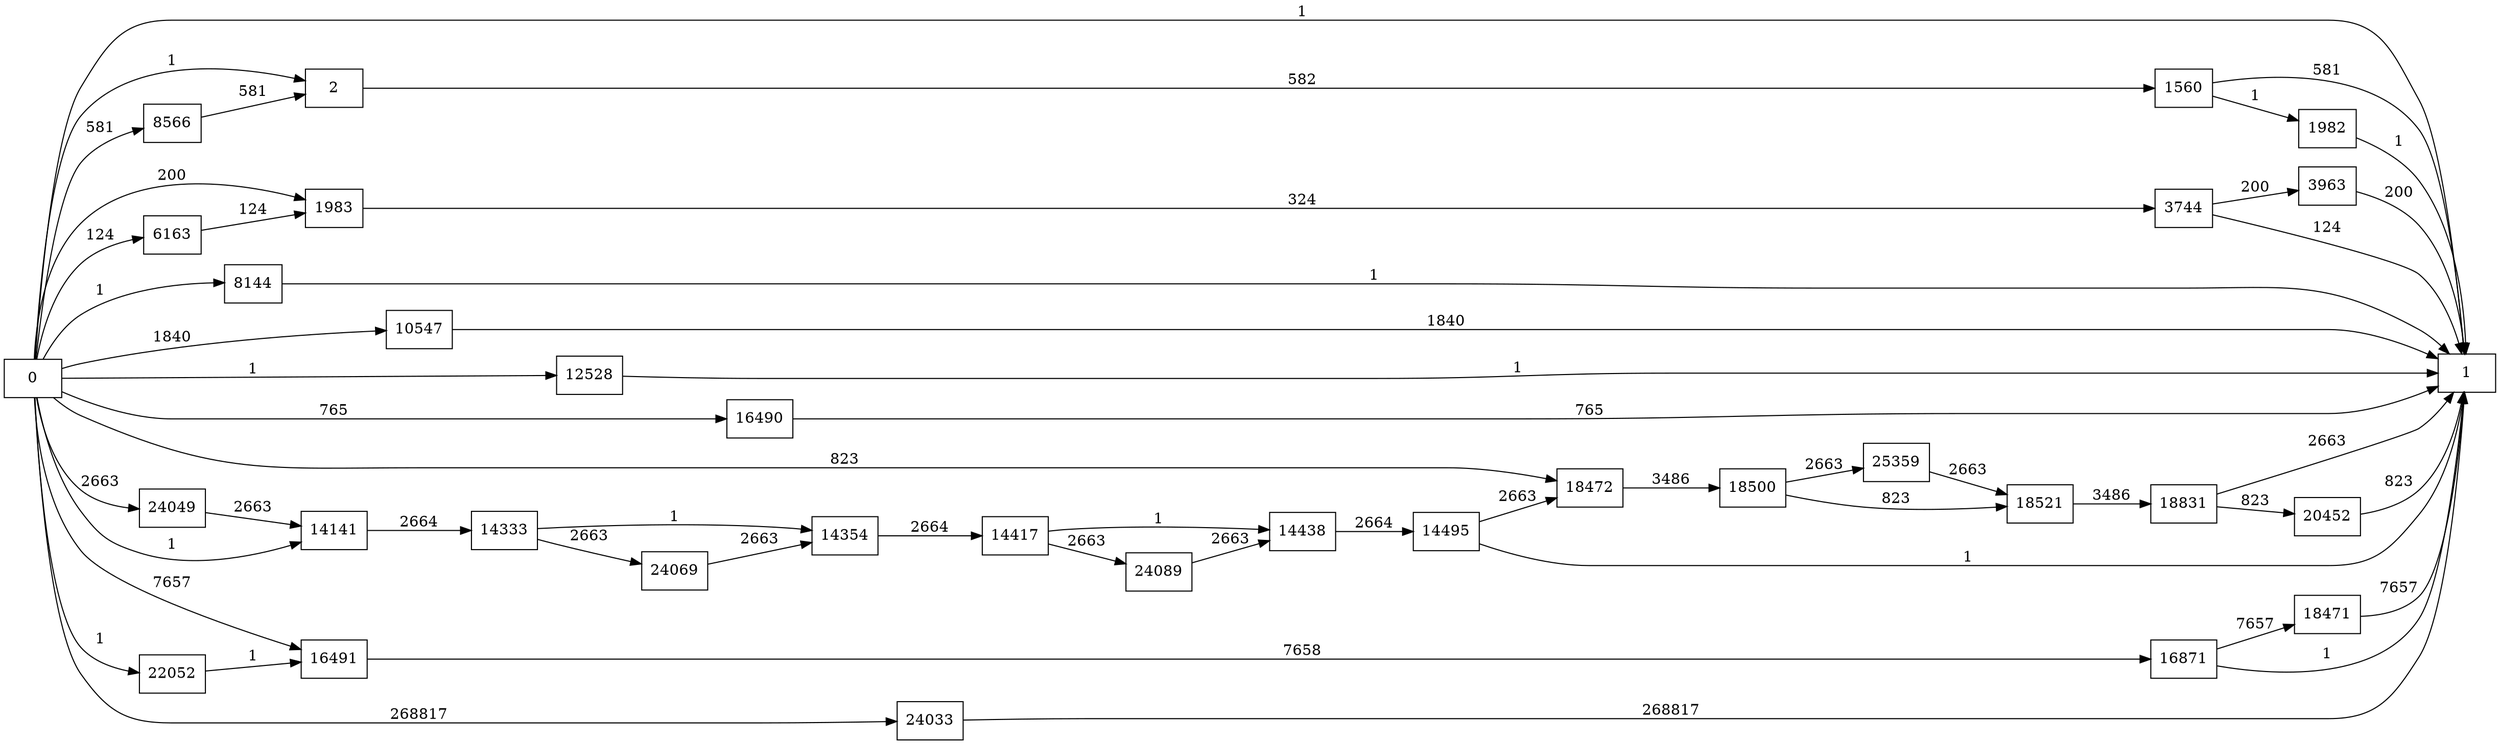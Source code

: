 digraph {
	graph [rankdir=LR]
	node [shape=rectangle]
	2 -> 1560 [label=582]
	1560 -> 1 [label=581]
	1560 -> 1982 [label=1]
	1982 -> 1 [label=1]
	1983 -> 3744 [label=324]
	3744 -> 1 [label=124]
	3744 -> 3963 [label=200]
	3963 -> 1 [label=200]
	6163 -> 1983 [label=124]
	8144 -> 1 [label=1]
	8566 -> 2 [label=581]
	10547 -> 1 [label=1840]
	12528 -> 1 [label=1]
	14141 -> 14333 [label=2664]
	14333 -> 14354 [label=1]
	14333 -> 24069 [label=2663]
	14354 -> 14417 [label=2664]
	14417 -> 14438 [label=1]
	14417 -> 24089 [label=2663]
	14438 -> 14495 [label=2664]
	14495 -> 1 [label=1]
	14495 -> 18472 [label=2663]
	16490 -> 1 [label=765]
	16491 -> 16871 [label=7658]
	16871 -> 1 [label=1]
	16871 -> 18471 [label=7657]
	18471 -> 1 [label=7657]
	18472 -> 18500 [label=3486]
	18500 -> 18521 [label=823]
	18500 -> 25359 [label=2663]
	18521 -> 18831 [label=3486]
	18831 -> 1 [label=2663]
	18831 -> 20452 [label=823]
	20452 -> 1 [label=823]
	22052 -> 16491 [label=1]
	24033 -> 1 [label=268817]
	24049 -> 14141 [label=2663]
	24069 -> 14354 [label=2663]
	24089 -> 14438 [label=2663]
	25359 -> 18521 [label=2663]
	0 -> 2 [label=1]
	0 -> 1983 [label=200]
	0 -> 16491 [label=7657]
	0 -> 18472 [label=823]
	0 -> 1 [label=1]
	0 -> 6163 [label=124]
	0 -> 8144 [label=1]
	0 -> 8566 [label=581]
	0 -> 10547 [label=1840]
	0 -> 12528 [label=1]
	0 -> 14141 [label=1]
	0 -> 16490 [label=765]
	0 -> 22052 [label=1]
	0 -> 24033 [label=268817]
	0 -> 24049 [label=2663]
}

